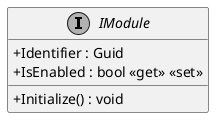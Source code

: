 @startuml
skinparam monochrome true
skinparam classAttributeIconSize 0

interface IModule {
    + Identifier : Guid
    + IsEnabled : bool <<get>> <<set>>
    + Initialize() : void
}

@enduml

